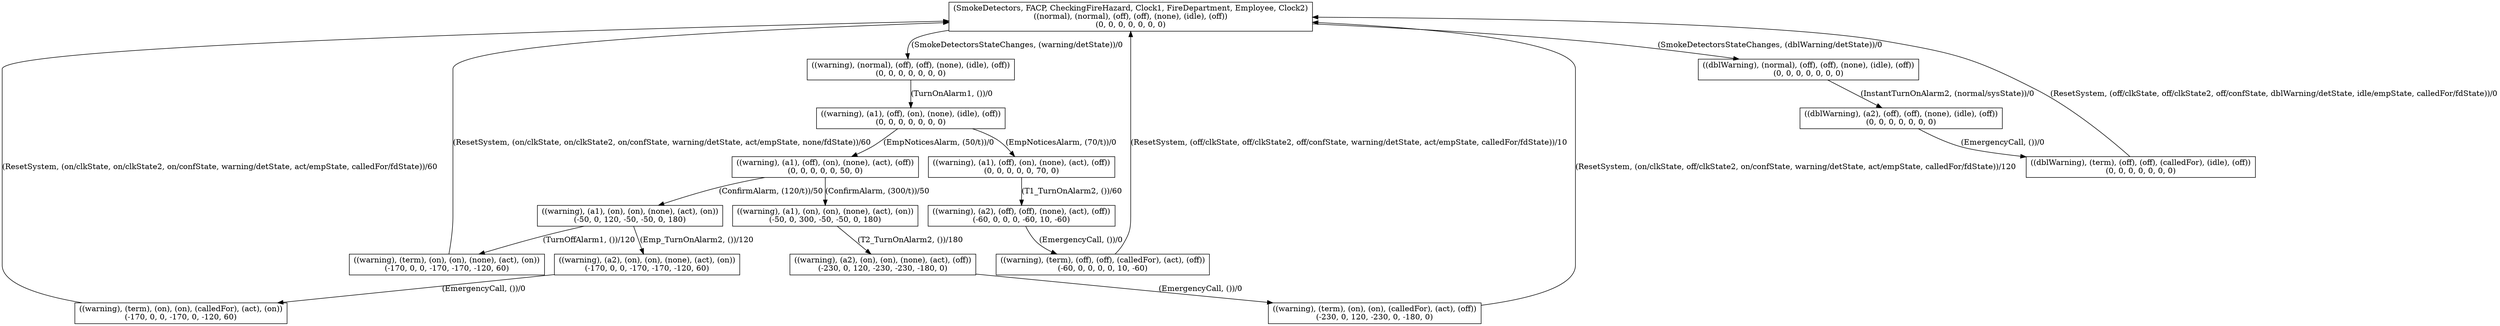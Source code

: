 digraph G {
	rankdir=TB;
	0 [label = "(SmokeDetectors, FACP, CheckingFireHazard, Clock1, FireDepartment, Employee, Clock2)\n((normal), (normal), (off), (off), (none), (idle), (off))\n(0, 0, 0, 0, 0, 0, 0)" shape=box];
	1 [label = "((warning), (normal), (off), (off), (none), (idle), (off))\n(0, 0, 0, 0, 0, 0, 0)" shape=box];
	2 [label = "((dblWarning), (normal), (off), (off), (none), (idle), (off))\n(0, 0, 0, 0, 0, 0, 0)" shape=box];
	3 [label = "((warning), (a1), (off), (on), (none), (idle), (off))\n(0, 0, 0, 0, 0, 0, 0)" shape=box];
	4 [label = "((dblWarning), (a2), (off), (off), (none), (idle), (off))\n(0, 0, 0, 0, 0, 0, 0)" shape=box];
	5 [label = "((warning), (a1), (off), (on), (none), (act), (off))\n(0, 0, 0, 0, 0, 50, 0)" shape=box];
	6 [label = "((warning), (a1), (off), (on), (none), (act), (off))\n(0, 0, 0, 0, 0, 70, 0)" shape=box];
	7 [label = "((dblWarning), (term), (off), (off), (calledFor), (idle), (off))\n(0, 0, 0, 0, 0, 0, 0)" shape=box];
	8 [label = "((warning), (a1), (on), (on), (none), (act), (on))\n(-50, 0, 120, -50, -50, 0, 180)" shape=box];
	9 [label = "((warning), (a1), (on), (on), (none), (act), (on))\n(-50, 0, 300, -50, -50, 0, 180)" shape=box];
	10 [label = "((warning), (a2), (off), (off), (none), (act), (off))\n(-60, 0, 0, 0, -60, 10, -60)" shape=box];
	11 [label = "((warning), (term), (on), (on), (none), (act), (on))\n(-170, 0, 0, -170, -170, -120, 60)" shape=box];
	12 [label = "((warning), (a2), (on), (on), (none), (act), (on))\n(-170, 0, 0, -170, -170, -120, 60)" shape=box];
	13 [label = "((warning), (a2), (on), (on), (none), (act), (off))\n(-230, 0, 120, -230, -230, -180, 0)" shape=box];
	14 [label = "((warning), (term), (off), (off), (calledFor), (act), (off))\n(-60, 0, 0, 0, 0, 10, -60)" shape=box];
	15 [label = "((warning), (term), (on), (on), (calledFor), (act), (on))\n(-170, 0, 0, -170, 0, -120, 60)" shape=box];
	16 [label = "((warning), (term), (on), (on), (calledFor), (act), (off))\n(-230, 0, 120, -230, 0, -180, 0)" shape=box];
	0 -> 1 [label = "(SmokeDetectorsStateChanges, (warning/detState))/0"];
	0 -> 2 [label = "(SmokeDetectorsStateChanges, (dblWarning/detState))/0"];
	1 -> 3 [label = "(TurnOnAlarm1, ())/0"];
	2 -> 4 [label = "(InstantTurnOnAlarm2, (normal/sysState))/0"];
	3 -> 5 [label = "(EmpNoticesAlarm, (50/t))/0"];
	3 -> 6 [label = "(EmpNoticesAlarm, (70/t))/0"];
	4 -> 7 [label = "(EmergencyCall, ())/0"];
	5 -> 8 [label = "(ConfirmAlarm, (120/t))/50"];
	5 -> 9 [label = "(ConfirmAlarm, (300/t))/50"];
	6 -> 10 [label = "(T1_TurnOnAlarm2, ())/60"];
	7 -> 0 [label = "(ResetSystem, (off/clkState, off/clkState2, off/confState, dblWarning/detState, idle/empState, calledFor/fdState))/0"];
	8 -> 11 [label = "(TurnOffAlarm1, ())/120"];
	8 -> 12 [label = "(Emp_TurnOnAlarm2, ())/120"];
	9 -> 13 [label = "(T2_TurnOnAlarm2, ())/180"];
	10 -> 14 [label = "(EmergencyCall, ())/0"];
	11 -> 0 [label = "(ResetSystem, (on/clkState, on/clkState2, on/confState, warning/detState, act/empState, none/fdState))/60"];
	12 -> 15 [label = "(EmergencyCall, ())/0"];
	13 -> 16 [label = "(EmergencyCall, ())/0"];
	14 -> 0 [label = "(ResetSystem, (off/clkState, off/clkState2, off/confState, warning/detState, act/empState, calledFor/fdState))/10"];
	15 -> 0 [label = "(ResetSystem, (on/clkState, on/clkState2, on/confState, warning/detState, act/empState, calledFor/fdState))/60"];
	16 -> 0 [label = "(ResetSystem, (on/clkState, off/clkState2, on/confState, warning/detState, act/empState, calledFor/fdState))/120"];
}
